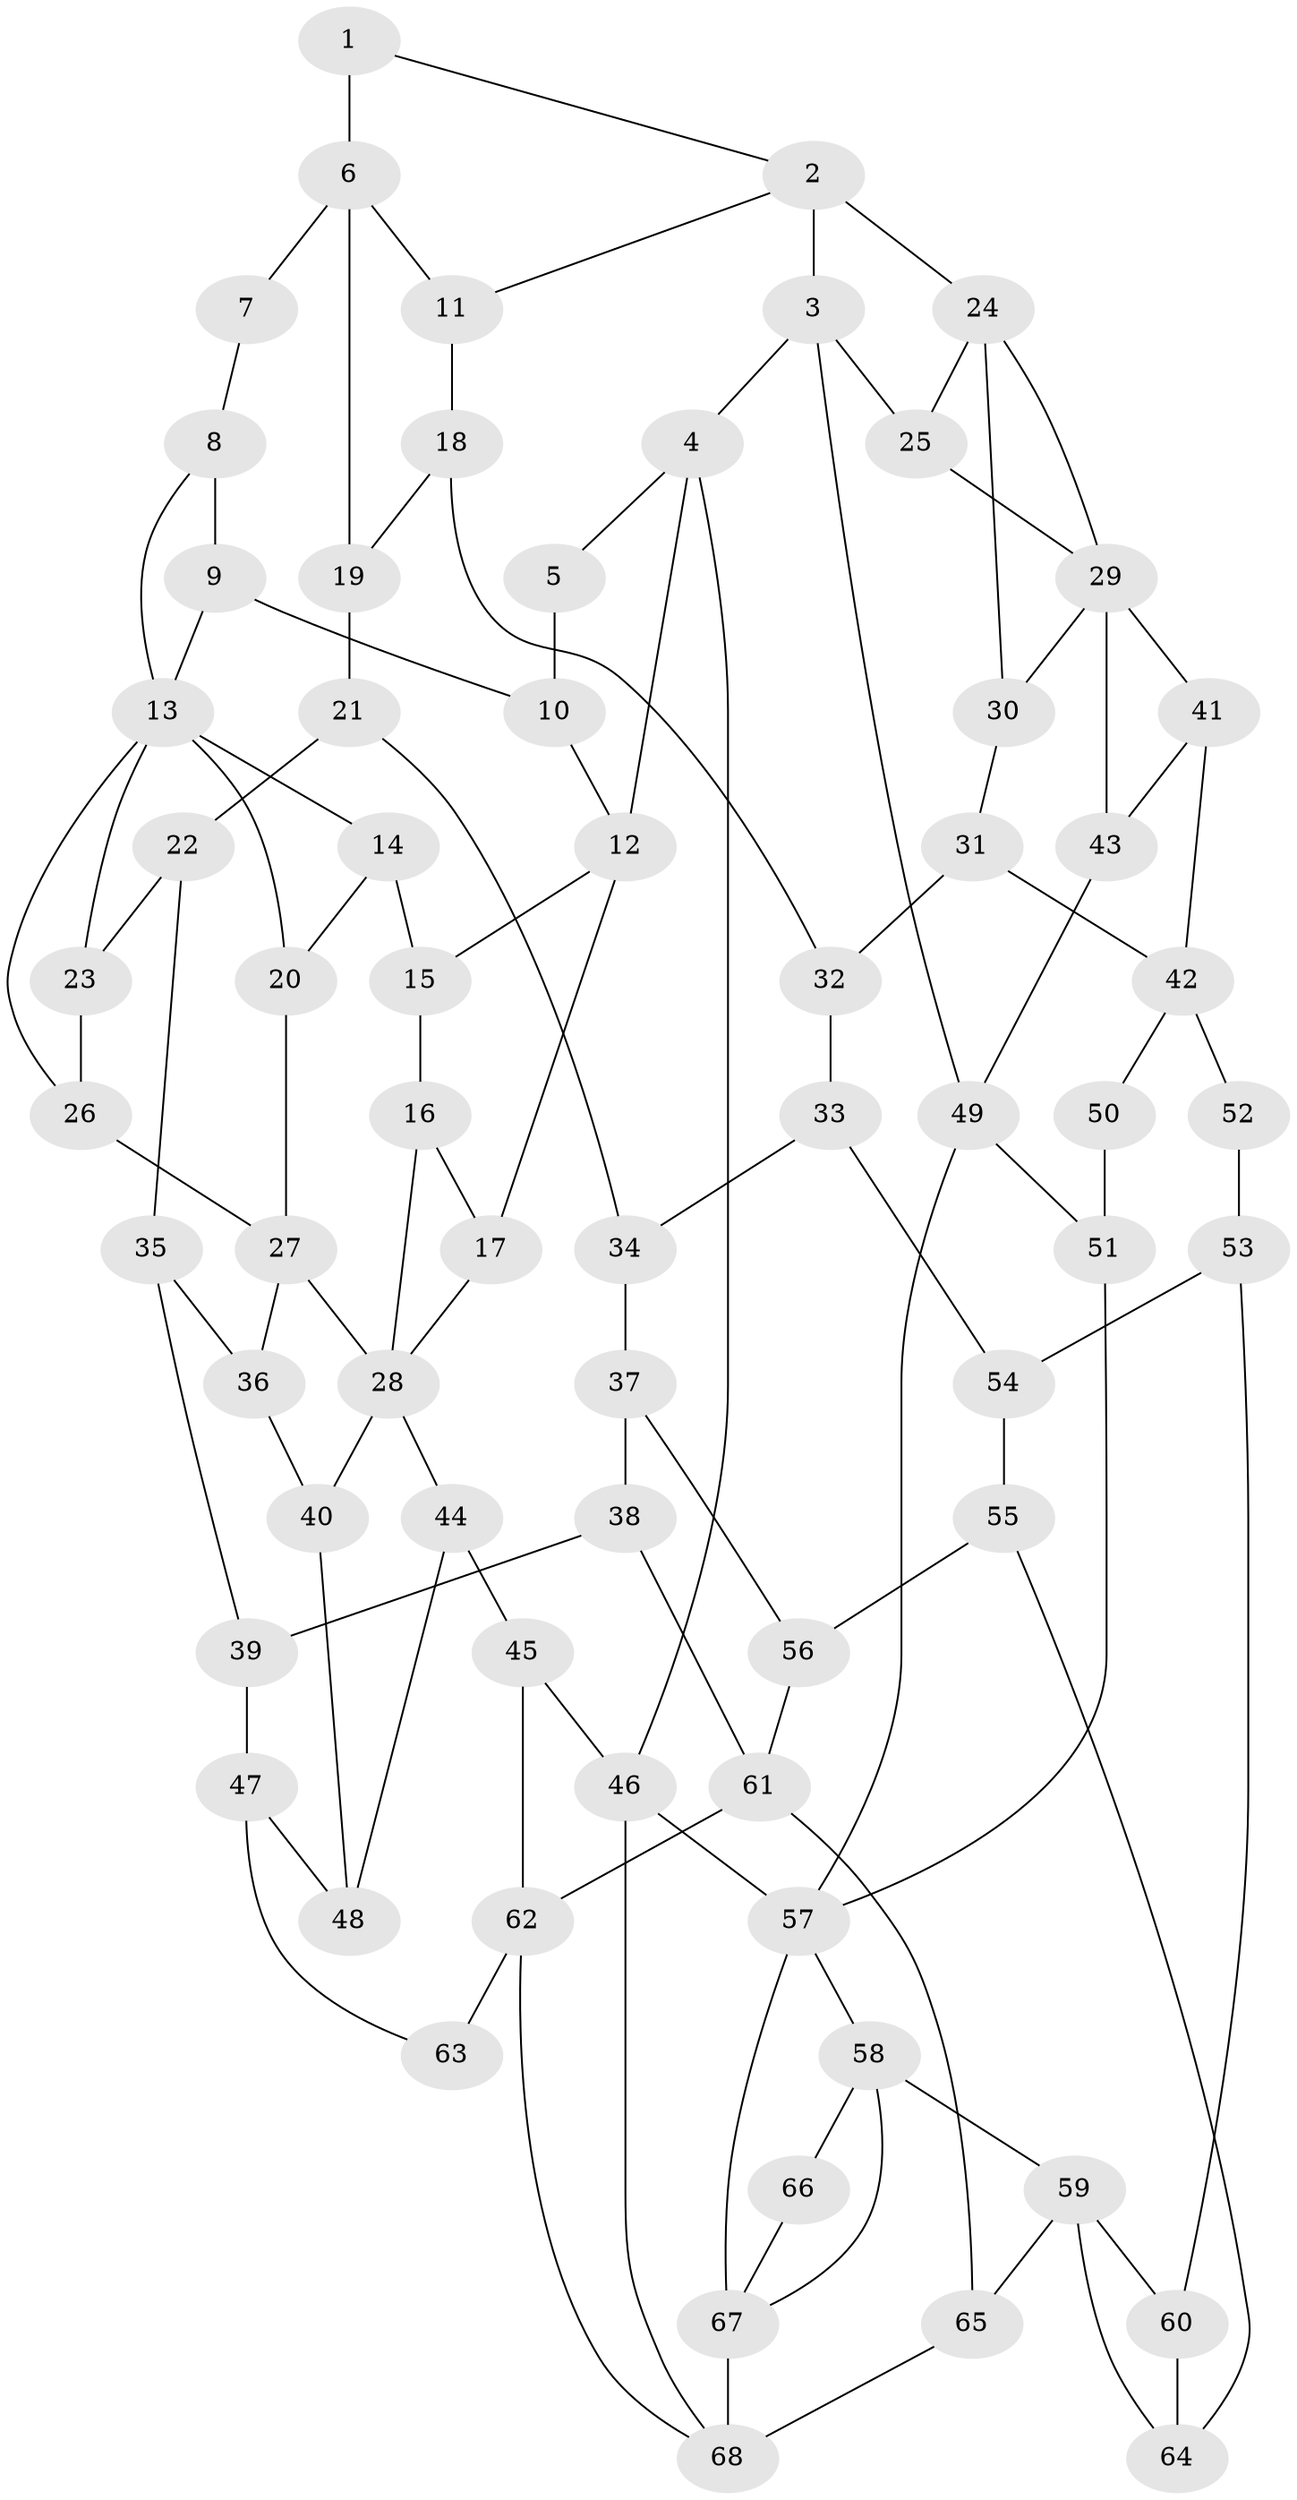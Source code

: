 // original degree distribution, {3: 0.018018018018018018, 5: 0.5585585585585585, 4: 0.22522522522522523, 6: 0.1981981981981982}
// Generated by graph-tools (version 1.1) at 2025/54/03/04/25 22:54:41]
// undirected, 68 vertices, 111 edges
graph export_dot {
  node [color=gray90,style=filled];
  1;
  2;
  3;
  4;
  5;
  6;
  7;
  8;
  9;
  10;
  11;
  12;
  13;
  14;
  15;
  16;
  17;
  18;
  19;
  20;
  21;
  22;
  23;
  24;
  25;
  26;
  27;
  28;
  29;
  30;
  31;
  32;
  33;
  34;
  35;
  36;
  37;
  38;
  39;
  40;
  41;
  42;
  43;
  44;
  45;
  46;
  47;
  48;
  49;
  50;
  51;
  52;
  53;
  54;
  55;
  56;
  57;
  58;
  59;
  60;
  61;
  62;
  63;
  64;
  65;
  66;
  67;
  68;
  1 -- 2 [weight=1.0];
  1 -- 6 [weight=2.0];
  2 -- 3 [weight=1.0];
  2 -- 11 [weight=1.0];
  2 -- 24 [weight=2.0];
  3 -- 4 [weight=1.0];
  3 -- 25 [weight=1.0];
  3 -- 49 [weight=1.0];
  4 -- 5 [weight=1.0];
  4 -- 12 [weight=1.0];
  4 -- 46 [weight=1.0];
  5 -- 10 [weight=1.0];
  6 -- 7 [weight=2.0];
  6 -- 11 [weight=1.0];
  6 -- 19 [weight=1.0];
  7 -- 8 [weight=1.0];
  8 -- 9 [weight=1.0];
  8 -- 13 [weight=1.0];
  9 -- 10 [weight=1.0];
  9 -- 13 [weight=1.0];
  10 -- 12 [weight=1.0];
  11 -- 18 [weight=1.0];
  12 -- 15 [weight=1.0];
  12 -- 17 [weight=1.0];
  13 -- 14 [weight=1.0];
  13 -- 20 [weight=1.0];
  13 -- 23 [weight=1.0];
  13 -- 26 [weight=1.0];
  14 -- 15 [weight=1.0];
  14 -- 20 [weight=1.0];
  15 -- 16 [weight=1.0];
  16 -- 17 [weight=1.0];
  16 -- 28 [weight=1.0];
  17 -- 28 [weight=1.0];
  18 -- 19 [weight=1.0];
  18 -- 32 [weight=1.0];
  19 -- 21 [weight=1.0];
  20 -- 27 [weight=1.0];
  21 -- 22 [weight=1.0];
  21 -- 34 [weight=1.0];
  22 -- 23 [weight=1.0];
  22 -- 35 [weight=1.0];
  23 -- 26 [weight=1.0];
  24 -- 25 [weight=1.0];
  24 -- 29 [weight=2.0];
  24 -- 30 [weight=1.0];
  25 -- 29 [weight=1.0];
  26 -- 27 [weight=1.0];
  27 -- 28 [weight=2.0];
  27 -- 36 [weight=1.0];
  28 -- 40 [weight=1.0];
  28 -- 44 [weight=1.0];
  29 -- 30 [weight=1.0];
  29 -- 41 [weight=1.0];
  29 -- 43 [weight=1.0];
  30 -- 31 [weight=1.0];
  31 -- 32 [weight=1.0];
  31 -- 42 [weight=1.0];
  32 -- 33 [weight=1.0];
  33 -- 34 [weight=1.0];
  33 -- 54 [weight=1.0];
  34 -- 37 [weight=1.0];
  35 -- 36 [weight=1.0];
  35 -- 39 [weight=1.0];
  36 -- 40 [weight=1.0];
  37 -- 38 [weight=1.0];
  37 -- 56 [weight=1.0];
  38 -- 39 [weight=1.0];
  38 -- 61 [weight=2.0];
  39 -- 47 [weight=1.0];
  40 -- 48 [weight=1.0];
  41 -- 42 [weight=1.0];
  41 -- 43 [weight=1.0];
  42 -- 50 [weight=2.0];
  42 -- 52 [weight=2.0];
  43 -- 49 [weight=1.0];
  44 -- 45 [weight=1.0];
  44 -- 48 [weight=1.0];
  45 -- 46 [weight=1.0];
  45 -- 62 [weight=1.0];
  46 -- 57 [weight=1.0];
  46 -- 68 [weight=1.0];
  47 -- 48 [weight=1.0];
  47 -- 63 [weight=1.0];
  49 -- 51 [weight=1.0];
  49 -- 57 [weight=1.0];
  50 -- 51 [weight=1.0];
  51 -- 57 [weight=1.0];
  52 -- 53 [weight=1.0];
  53 -- 54 [weight=1.0];
  53 -- 60 [weight=1.0];
  54 -- 55 [weight=1.0];
  55 -- 56 [weight=1.0];
  55 -- 64 [weight=1.0];
  56 -- 61 [weight=1.0];
  57 -- 58 [weight=1.0];
  57 -- 67 [weight=2.0];
  58 -- 59 [weight=2.0];
  58 -- 66 [weight=2.0];
  58 -- 67 [weight=1.0];
  59 -- 60 [weight=1.0];
  59 -- 64 [weight=1.0];
  59 -- 65 [weight=1.0];
  60 -- 64 [weight=1.0];
  61 -- 62 [weight=2.0];
  61 -- 65 [weight=1.0];
  62 -- 63 [weight=2.0];
  62 -- 68 [weight=1.0];
  65 -- 68 [weight=1.0];
  66 -- 67 [weight=1.0];
  67 -- 68 [weight=2.0];
}

